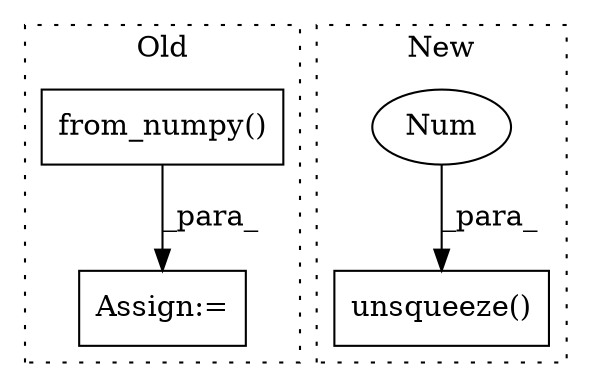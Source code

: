 digraph G {
subgraph cluster0 {
1 [label="from_numpy()" a="75" s="9852,9892" l="17,1" shape="box"];
4 [label="Assign:=" a="68" s="9849" l="3" shape="box"];
label = "Old";
style="dotted";
}
subgraph cluster1 {
2 [label="unsqueeze()" a="75" s="10407,10455" l="46,1" shape="box"];
3 [label="Num" a="76" s="10453" l="2" shape="ellipse"];
label = "New";
style="dotted";
}
1 -> 4 [label="_para_"];
3 -> 2 [label="_para_"];
}